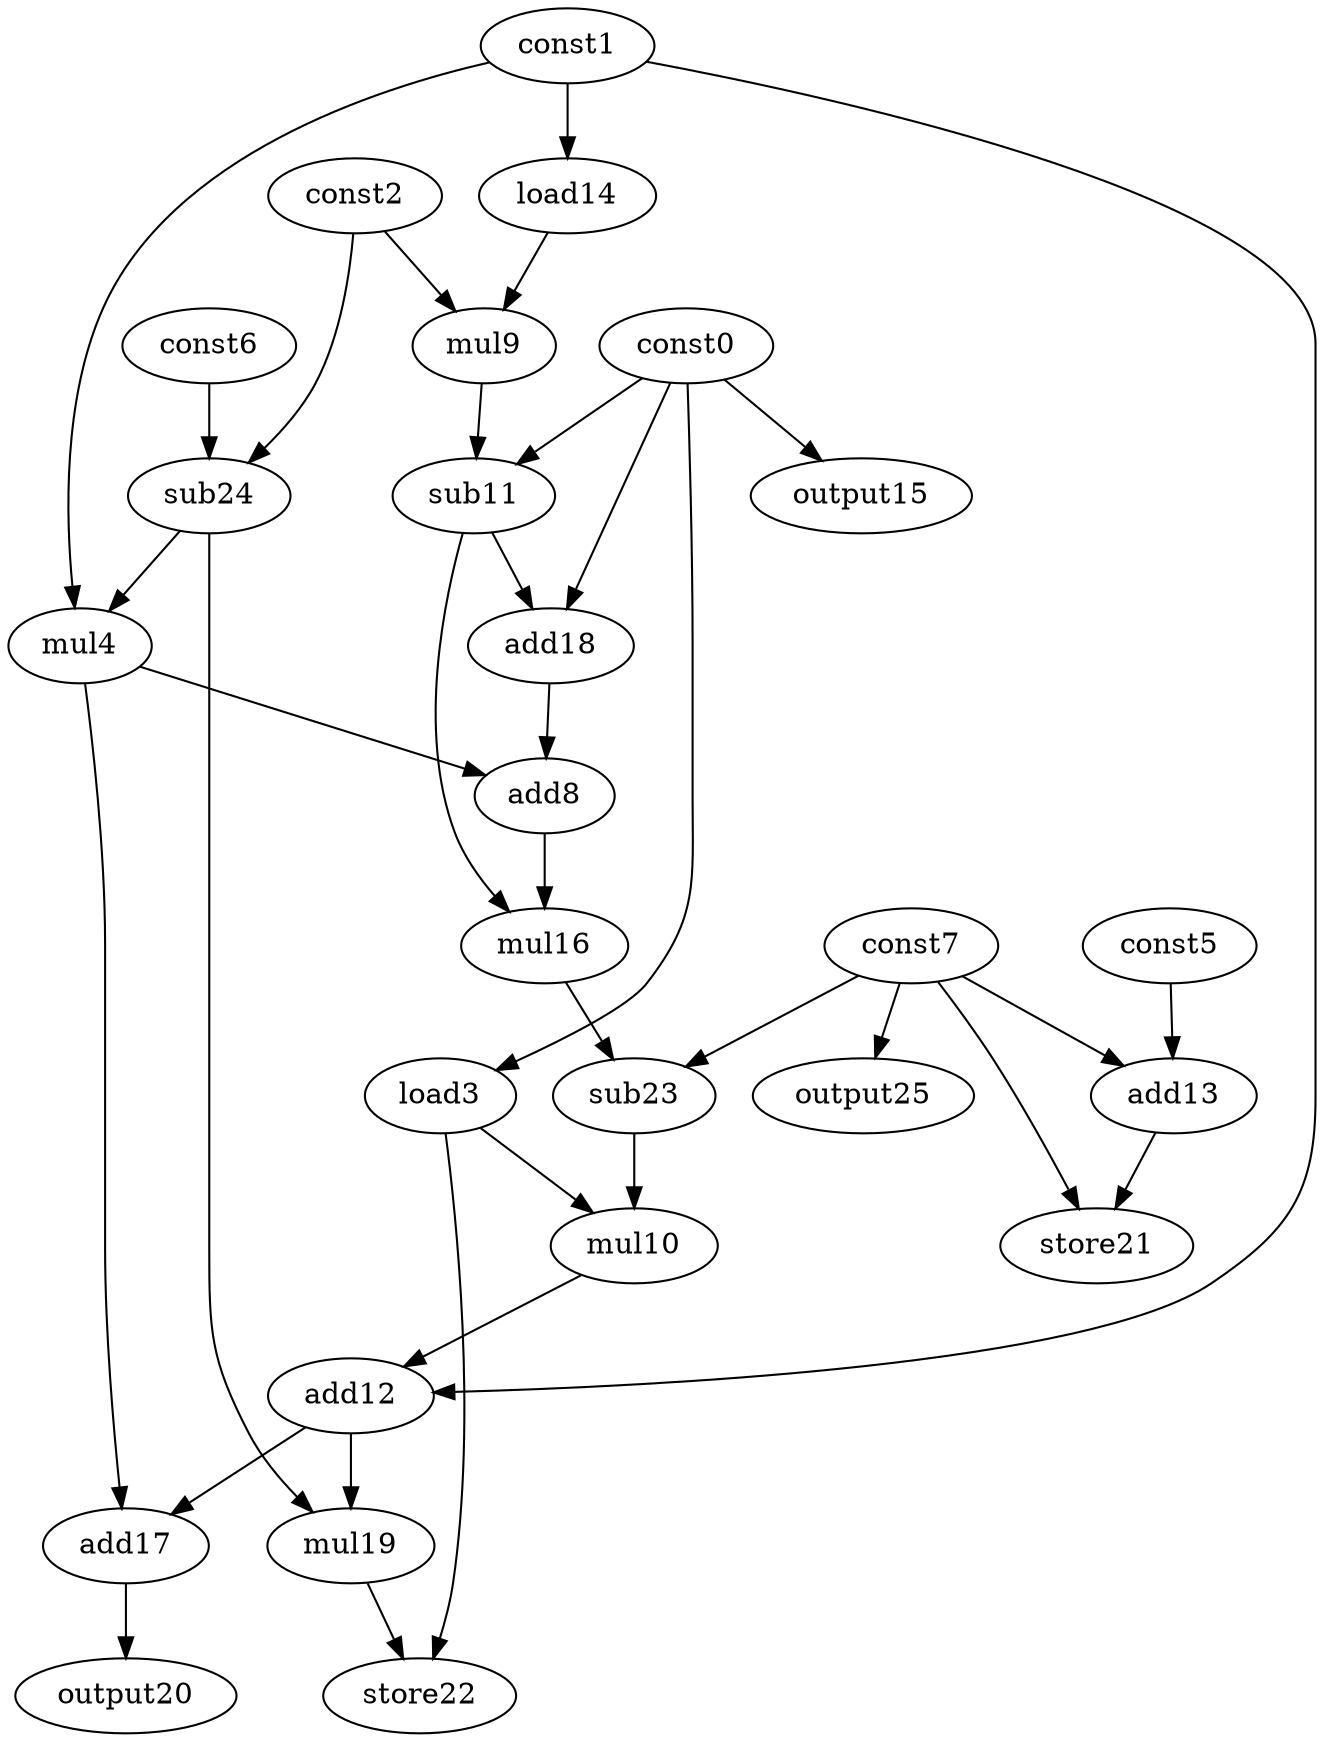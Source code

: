digraph G { 
const0[opcode=const]; 
const1[opcode=const]; 
const2[opcode=const]; 
load3[opcode=load]; 
mul4[opcode=mul]; 
const5[opcode=const]; 
const6[opcode=const]; 
const7[opcode=const]; 
add8[opcode=add]; 
mul9[opcode=mul]; 
mul10[opcode=mul]; 
sub11[opcode=sub]; 
add12[opcode=add]; 
add13[opcode=add]; 
load14[opcode=load]; 
output15[opcode=output]; 
mul16[opcode=mul]; 
add17[opcode=add]; 
add18[opcode=add]; 
mul19[opcode=mul]; 
output20[opcode=output]; 
store21[opcode=store]; 
store22[opcode=store]; 
sub23[opcode=sub]; 
sub24[opcode=sub]; 
output25[opcode=output]; 
const0->load3[operand=0];
const5->add13[operand=0];
const7->add13[operand=1];
const1->load14[operand=0];
const0->output15[operand=0];
const2->sub24[operand=0];
const6->sub24[operand=1];
const7->output25[operand=0];
sub24->mul4[operand=0];
const1->mul4[operand=1];
const2->mul9[operand=0];
load14->mul9[operand=1];
add13->store21[operand=0];
const7->store21[operand=1];
const0->sub11[operand=0];
mul9->sub11[operand=1];
const0->add18[operand=0];
sub11->add18[operand=1];
add18->add8[operand=0];
mul4->add8[operand=1];
add8->mul16[operand=0];
sub11->mul16[operand=1];
mul16->sub23[operand=0];
const7->sub23[operand=1];
load3->mul10[operand=0];
sub23->mul10[operand=1];
const1->add12[operand=0];
mul10->add12[operand=1];
mul4->add17[operand=0];
add12->add17[operand=1];
sub24->mul19[operand=0];
add12->mul19[operand=1];
add17->output20[operand=0];
mul19->store22[operand=0];
load3->store22[operand=1];
}
